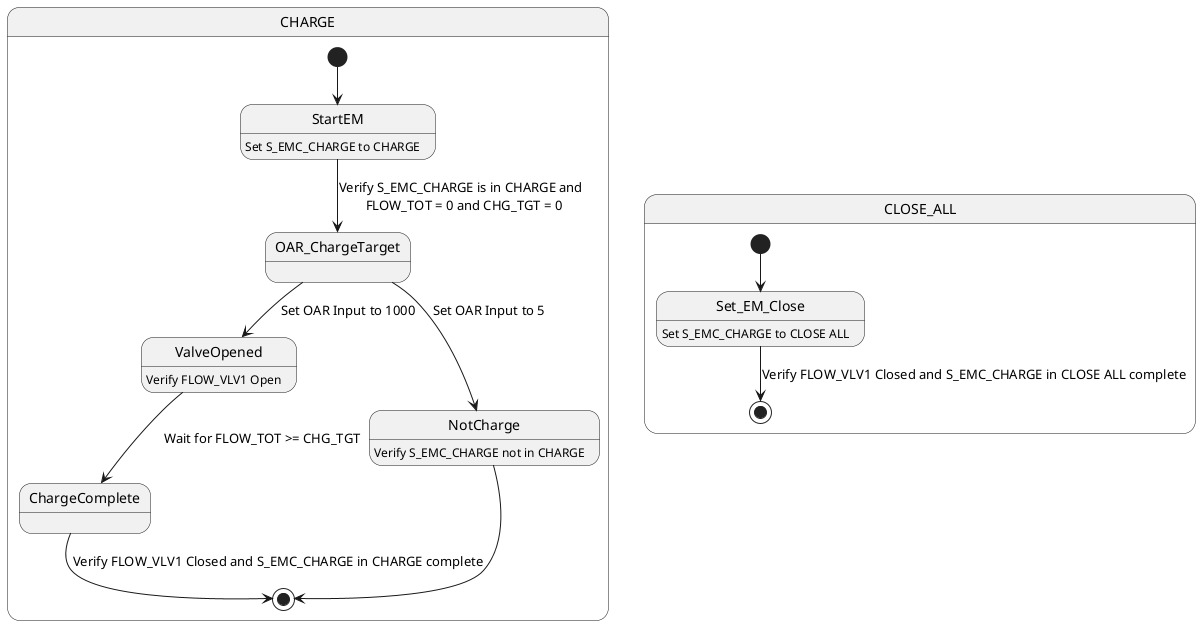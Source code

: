 
Definitions for all of the instances in this EM class enclosed in the Definitions folder.
Use a !include <instance path> to substitute Aliases/Parameter_path in this flowchart.
i.e. copy this to the code:
!include Definitions/S_EMC_CHARGE/R10-WTRCHG-EM.puml

@startuml

state CHARGE {
!define good_charge_target 1000
!define bad_charge_target 5

[*] --> StartEM
StartEM: Set S_EMC_CHARGE to CHARGE

StartEM --> OAR_ChargeTarget: Verify S_EMC_CHARGE is in CHARGE and \n FLOW_TOT = 0 and CHG_TGT = 0

OAR_ChargeTarget --> ValveOpened: Set OAR Input to good_charge_target
OAR_ChargeTarget --> NotCharge: Set OAR Input to bad_charge_target

NotCharge: Verify S_EMC_CHARGE not in CHARGE

ValveOpened: Verify FLOW_VLV1 Open

ValveOpened --> ChargeComplete: Wait for FLOW_TOT >= CHG_TGT

ChargeComplete --> [*]: Verify FLOW_VLV1 Closed and S_EMC_CHARGE in CHARGE complete
NotCharge --> [*]

}

state CLOSE_ALL{
[*] --> Set_EM_Close
Set_EM_Close: Set S_EMC_CHARGE to CLOSE ALL

Set_EM_Close --> [*]: Verify FLOW_VLV1 Closed and S_EMC_CHARGE in CLOSE ALL complete

}
@enduml

# CHG_TGT is an OP, it can be read/write with OtherAttribute
# FLOW_TOT can be OtherAttribute too, or IndicationAttribute if declare tag = 'FQIC-####' and attr_path = 'TOTAL'
# FLOW_VLV1 is PositionAttribute